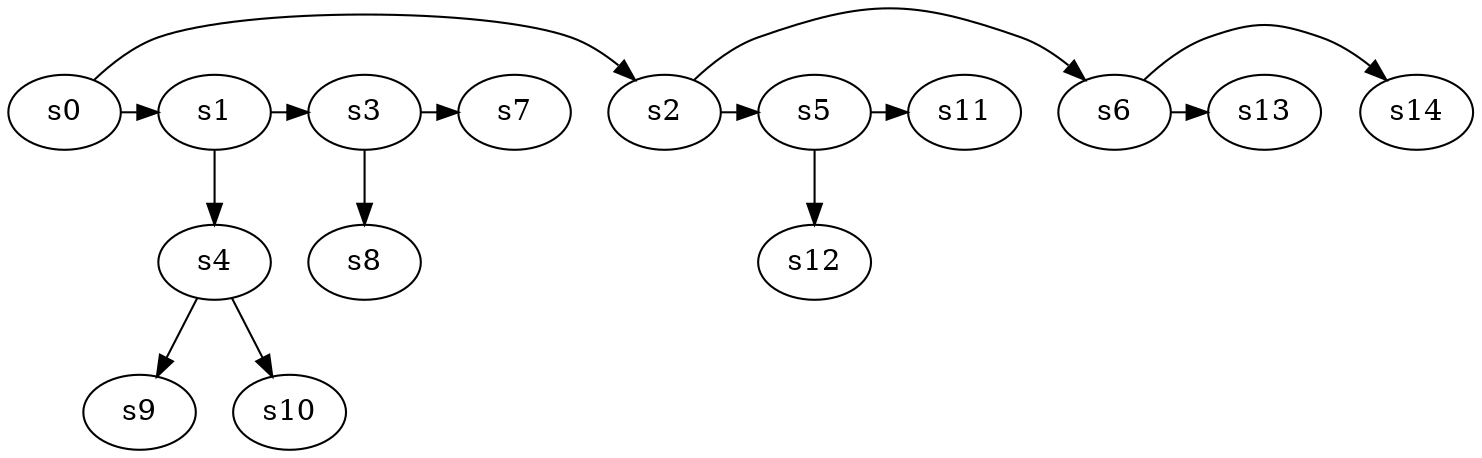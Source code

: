 digraph game_0312_branch_4_2 {
    s0 [name="s0", player=1];
    s1 [name="s1", player=1];
    s2 [name="s2", player=1];
    s3 [name="s3", player=0];
    s4 [name="s4", player=0, target=1];
    s5 [name="s5", player=0];
    s6 [name="s6", player=1, target=1];
    s7 [name="s7", player=1, target=1];
    s8 [name="s8", player=1, target=1];
    s9 [name="s9", player=0, target=1];
    s10 [name="s10", player=1];
    s11 [name="s11", player=0, target=1];
    s12 [name="s12", player=0];
    s13 [name="s13", player=0];
    s14 [name="s14", player=0, target=1];

    s0 -> s1 [constraint="time % 5 == 4"];
    s0 -> s2 [constraint="time % 5 == 3"];
    s1 -> s3 [constraint="time % 4 == 1"];
    s1 -> s4;
    s2 -> s5 [constraint="!(time % 3 == 0)"];
    s2 -> s6 [constraint="time == 5 || time == 9"];
    s3 -> s7 [constraint="time == 7 || time == 8 || time == 10"];
    s3 -> s8;
    s4 -> s9;
    s4 -> s10;
    s5 -> s11 [constraint="time % 6 == 3"];
    s5 -> s12;
    s6 -> s13 [constraint="time % 4 == 0 || time % 3 == 1"];
    s6 -> s14 [constraint="time == 7 || time == 8 || time == 9"];
}
